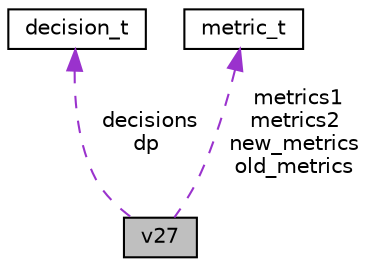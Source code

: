 digraph "v27"
{
 // LATEX_PDF_SIZE
  edge [fontname="Helvetica",fontsize="10",labelfontname="Helvetica",labelfontsize="10"];
  node [fontname="Helvetica",fontsize="10",shape=record];
  Node1 [label="v27",height=0.2,width=0.4,color="black", fillcolor="grey75", style="filled", fontcolor="black",tooltip=" "];
  Node2 -> Node1 [dir="back",color="darkorchid3",fontsize="10",style="dashed",label=" decisions\ndp" ,fontname="Helvetica"];
  Node2 [label="decision_t",height=0.2,width=0.4,color="black", fillcolor="white", style="filled",URL="$uniondecision__t.html",tooltip=" "];
  Node3 -> Node1 [dir="back",color="darkorchid3",fontsize="10",style="dashed",label=" metrics1\nmetrics2\nnew_metrics\nold_metrics" ,fontname="Helvetica"];
  Node3 [label="metric_t",height=0.2,width=0.4,color="black", fillcolor="white", style="filled",URL="$unionmetric__t.html",tooltip=" "];
}
